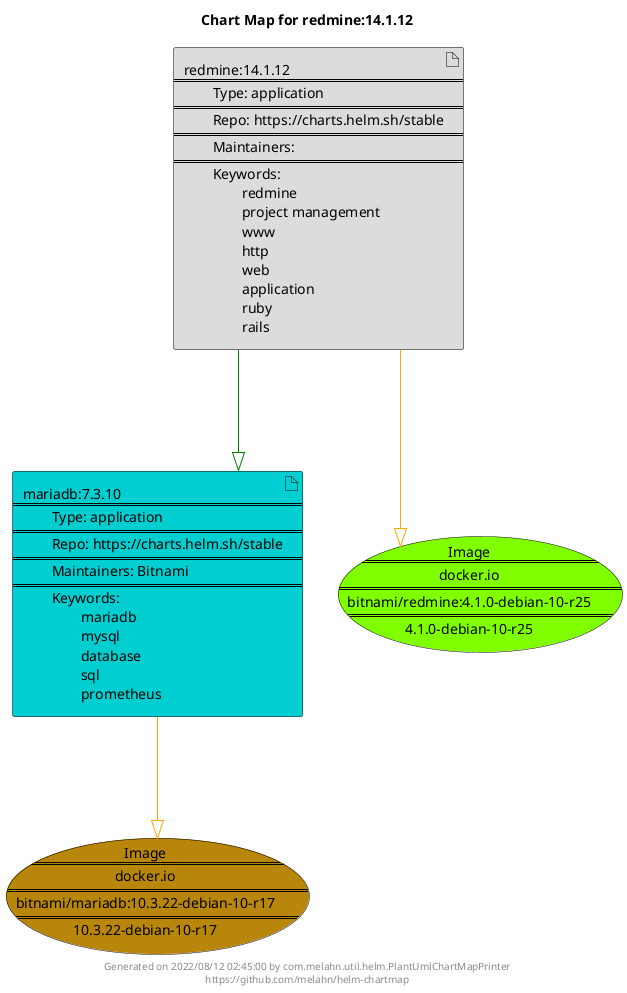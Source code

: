 @startuml
skinparam linetype ortho
skinparam backgroundColor white
skinparam usecaseBorderColor black
skinparam usecaseArrowColor LightSlateGray
skinparam artifactBorderColor black
skinparam artifactArrowColor LightSlateGray

title Chart Map for redmine:14.1.12

'There are 2 referenced Helm Charts
artifact "mariadb:7.3.10\n====\n\tType: application\n====\n\tRepo: https://charts.helm.sh/stable\n====\n\tMaintainers: Bitnami\n====\n\tKeywords: \n\t\tmariadb\n\t\tmysql\n\t\tdatabase\n\t\tsql\n\t\tprometheus" as mariadb_7_3_10 #DarkTurquoise
artifact "redmine:14.1.12\n====\n\tType: application\n====\n\tRepo: https://charts.helm.sh/stable\n====\n\tMaintainers: \n====\n\tKeywords: \n\t\tredmine\n\t\tproject management\n\t\twww\n\t\thttp\n\t\tweb\n\t\tapplication\n\t\truby\n\t\trails" as redmine_14_1_12 #Gainsboro

'There are 2 referenced Docker Images
usecase "Image\n====\ndocker.io\n====\nbitnami/redmine:4.1.0-debian-10-r25\n====\n4.1.0-debian-10-r25" as docker_io_bitnami_redmine_4_1_0_debian_10_r25 #Chartreuse
usecase "Image\n====\ndocker.io\n====\nbitnami/mariadb:10.3.22-debian-10-r17\n====\n10.3.22-debian-10-r17" as docker_io_bitnami_mariadb_10_3_22_debian_10_r17 #DarkGoldenRod

'Chart Dependencies
redmine_14_1_12--[#green]-|>mariadb_7_3_10
mariadb_7_3_10--[#orange]-|>docker_io_bitnami_mariadb_10_3_22_debian_10_r17
redmine_14_1_12--[#orange]-|>docker_io_bitnami_redmine_4_1_0_debian_10_r25

center footer Generated on 2022/08/12 02:45:00 by com.melahn.util.helm.PlantUmlChartMapPrinter\nhttps://github.com/melahn/helm-chartmap
@enduml
